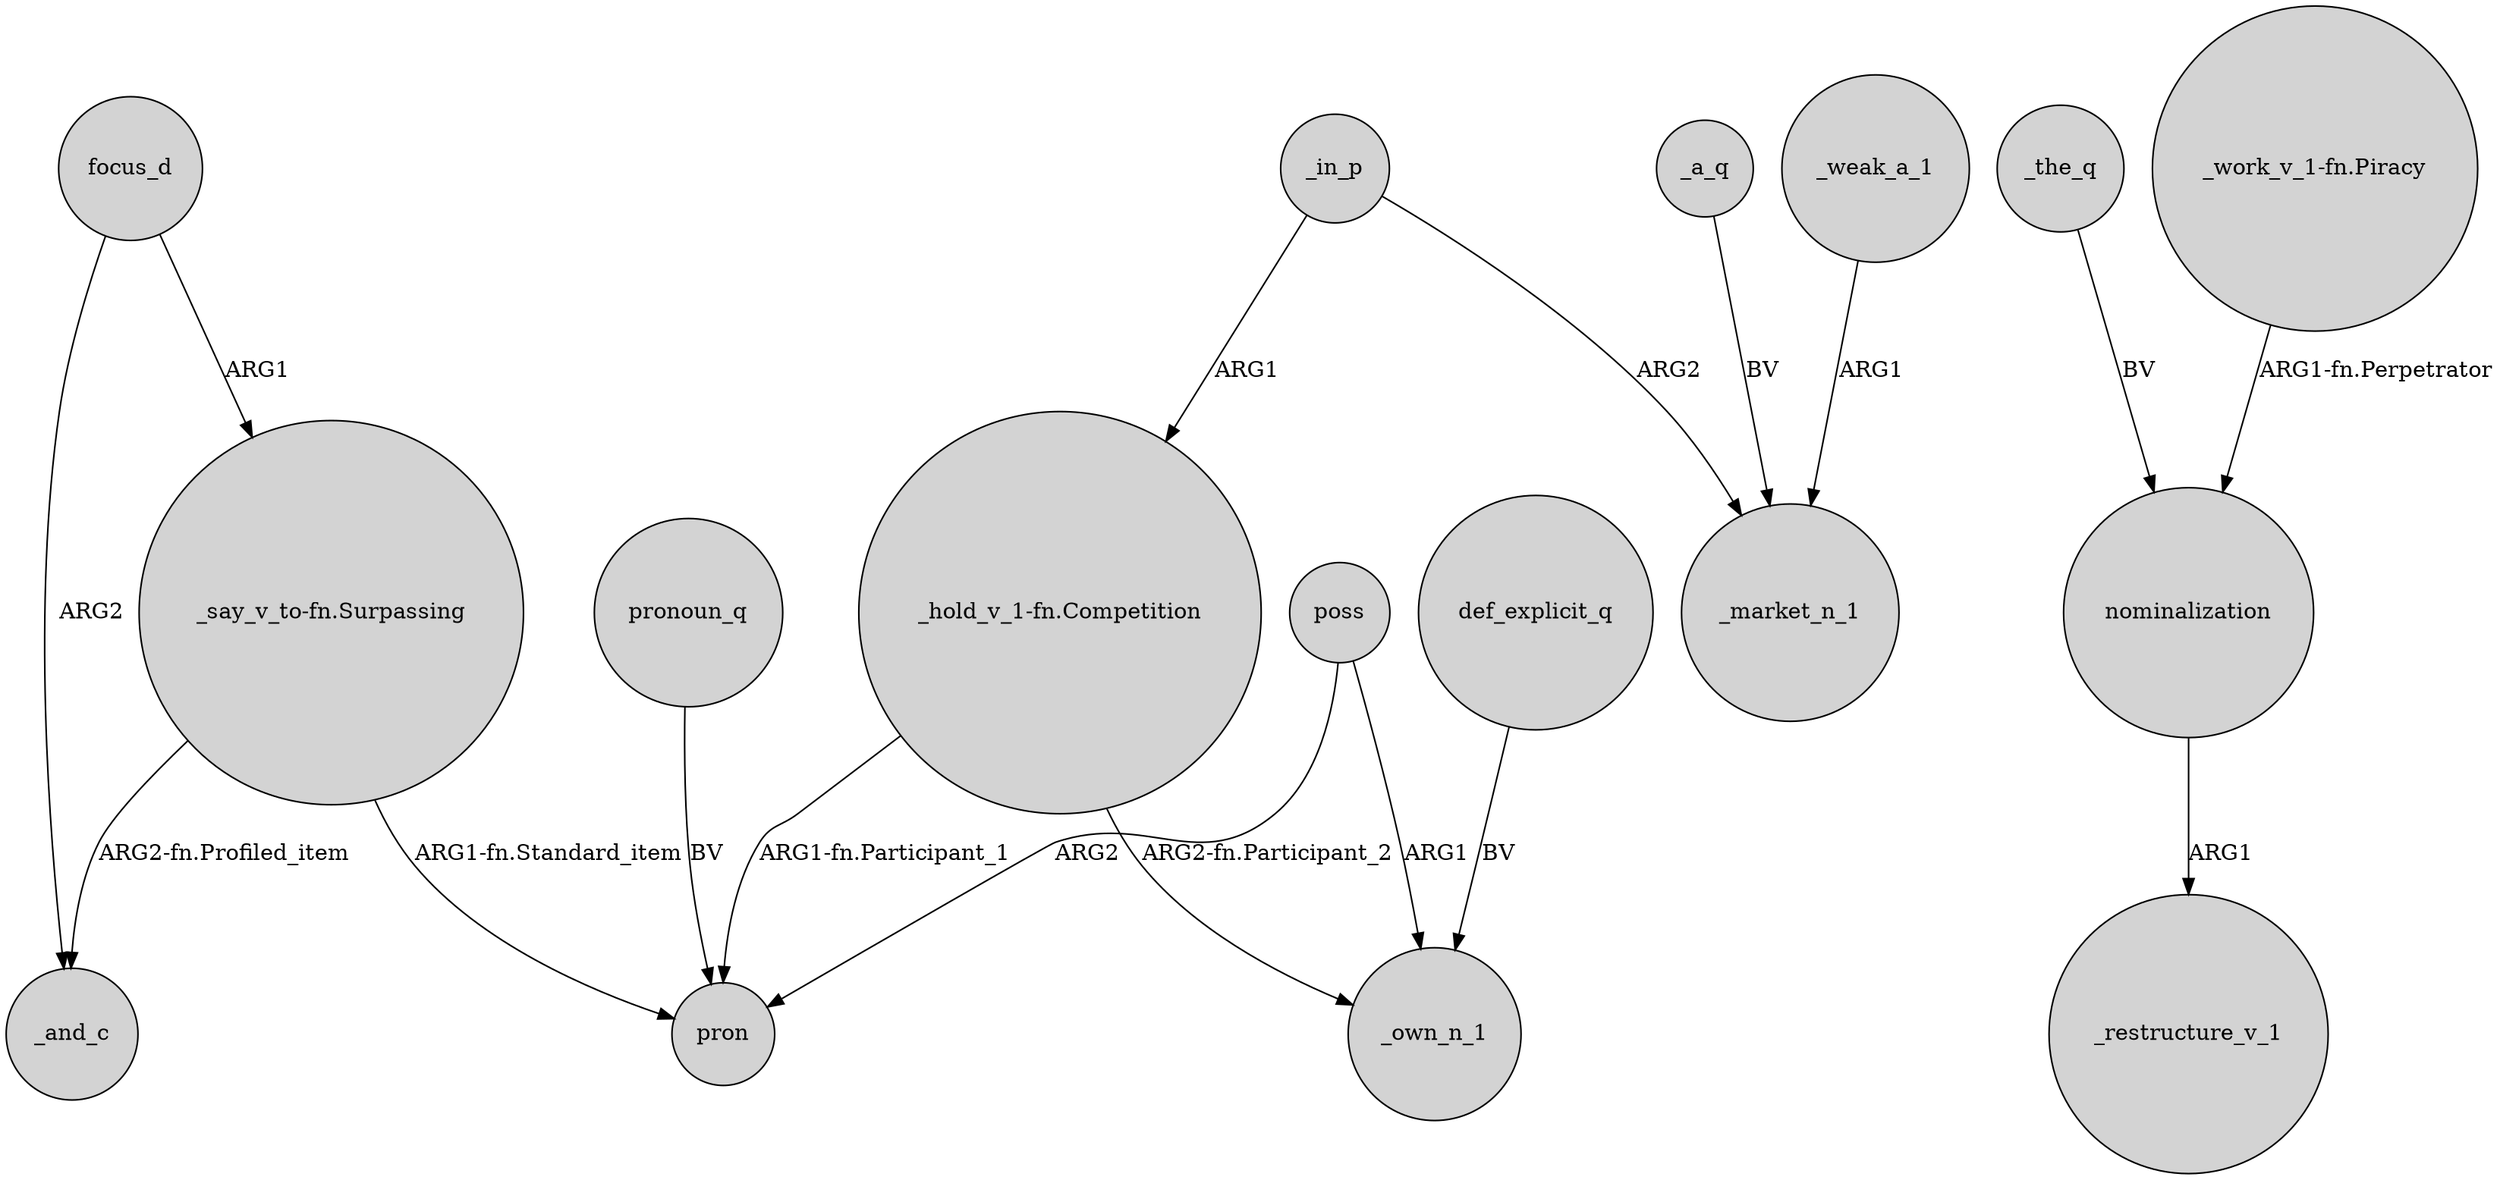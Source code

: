 digraph {
	node [shape=circle style=filled]
	focus_d -> "_say_v_to-fn.Surpassing" [label=ARG1]
	"_say_v_to-fn.Surpassing" -> pron [label="ARG1-fn.Standard_item"]
	_the_q -> nominalization [label=BV]
	_a_q -> _market_n_1 [label=BV]
	"_hold_v_1-fn.Competition" -> pron [label="ARG1-fn.Participant_1"]
	_in_p -> "_hold_v_1-fn.Competition" [label=ARG1]
	_weak_a_1 -> _market_n_1 [label=ARG1]
	poss -> _own_n_1 [label=ARG1]
	def_explicit_q -> _own_n_1 [label=BV]
	"_say_v_to-fn.Surpassing" -> _and_c [label="ARG2-fn.Profiled_item"]
	pronoun_q -> pron [label=BV]
	"_hold_v_1-fn.Competition" -> _own_n_1 [label="ARG2-fn.Participant_2"]
	"_work_v_1-fn.Piracy" -> nominalization [label="ARG1-fn.Perpetrator"]
	poss -> pron [label=ARG2]
	focus_d -> _and_c [label=ARG2]
	_in_p -> _market_n_1 [label=ARG2]
	nominalization -> _restructure_v_1 [label=ARG1]
}
